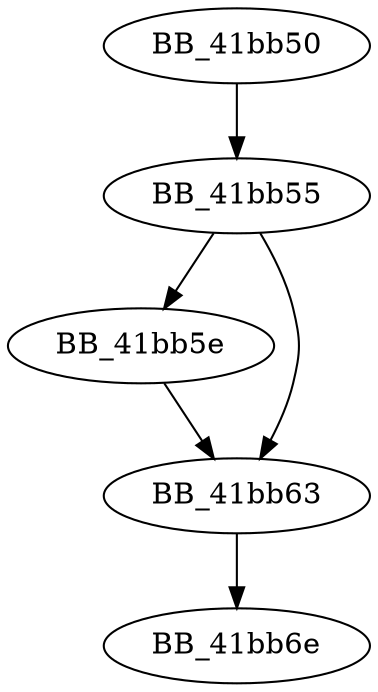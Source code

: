 DiGraph ___endstdio{
BB_41bb50->BB_41bb55
BB_41bb55->BB_41bb5e
BB_41bb55->BB_41bb63
BB_41bb5e->BB_41bb63
BB_41bb63->BB_41bb6e
}
